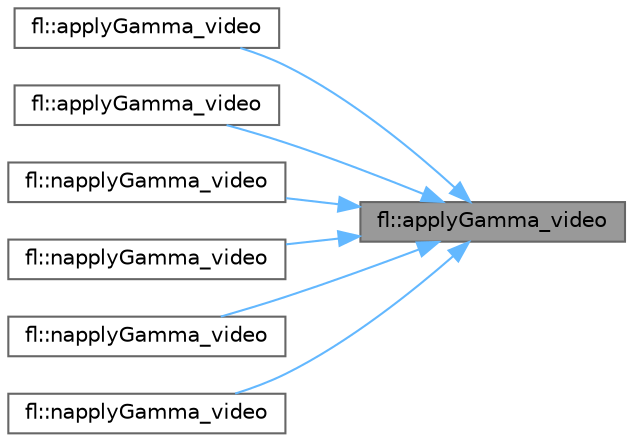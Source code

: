 digraph "fl::applyGamma_video"
{
 // INTERACTIVE_SVG=YES
 // LATEX_PDF_SIZE
  bgcolor="transparent";
  edge [fontname=Helvetica,fontsize=10,labelfontname=Helvetica,labelfontsize=10];
  node [fontname=Helvetica,fontsize=10,shape=box,height=0.2,width=0.4];
  rankdir="RL";
  Node1 [id="Node000001",label="fl::applyGamma_video",height=0.2,width=0.4,color="gray40", fillcolor="grey60", style="filled", fontcolor="black",tooltip=" "];
  Node1 -> Node2 [id="edge1_Node000001_Node000002",dir="back",color="steelblue1",style="solid",tooltip=" "];
  Node2 [id="Node000002",label="fl::applyGamma_video",height=0.2,width=0.4,color="grey40", fillcolor="white", style="filled",URL="$d4/d36/namespacefl_a008bd36c48151b99dd0c88b45ec1b82e.html#a008bd36c48151b99dd0c88b45ec1b82e",tooltip=" "];
  Node1 -> Node3 [id="edge2_Node000001_Node000003",dir="back",color="steelblue1",style="solid",tooltip=" "];
  Node3 [id="Node000003",label="fl::applyGamma_video",height=0.2,width=0.4,color="grey40", fillcolor="white", style="filled",URL="$d4/d36/namespacefl_a483e18df1bdb549e6e5f5acfe40ae1fb.html#a483e18df1bdb549e6e5f5acfe40ae1fb",tooltip=" "];
  Node1 -> Node4 [id="edge3_Node000001_Node000004",dir="back",color="steelblue1",style="solid",tooltip=" "];
  Node4 [id="Node000004",label="fl::napplyGamma_video",height=0.2,width=0.4,color="grey40", fillcolor="white", style="filled",URL="$d4/d36/namespacefl_aca1b8ffda79135fcb6c683f4e860db32.html#aca1b8ffda79135fcb6c683f4e860db32",tooltip=" "];
  Node1 -> Node5 [id="edge4_Node000001_Node000005",dir="back",color="steelblue1",style="solid",tooltip=" "];
  Node5 [id="Node000005",label="fl::napplyGamma_video",height=0.2,width=0.4,color="grey40", fillcolor="white", style="filled",URL="$d4/d36/namespacefl_a6bfc0e69ac2c5b1e8a372949494b9b2c.html#a6bfc0e69ac2c5b1e8a372949494b9b2c",tooltip=" "];
  Node1 -> Node6 [id="edge5_Node000001_Node000006",dir="back",color="steelblue1",style="solid",tooltip=" "];
  Node6 [id="Node000006",label="fl::napplyGamma_video",height=0.2,width=0.4,color="grey40", fillcolor="white", style="filled",URL="$d4/d36/namespacefl_a7892e0482384e7dcac55bab5e5f2244a.html#a7892e0482384e7dcac55bab5e5f2244a",tooltip=" "];
  Node1 -> Node7 [id="edge6_Node000001_Node000007",dir="back",color="steelblue1",style="solid",tooltip=" "];
  Node7 [id="Node000007",label="fl::napplyGamma_video",height=0.2,width=0.4,color="grey40", fillcolor="white", style="filled",URL="$d4/d36/namespacefl_a8b71e0863c911abf58d21636dd261d34.html#a8b71e0863c911abf58d21636dd261d34",tooltip=" "];
}
